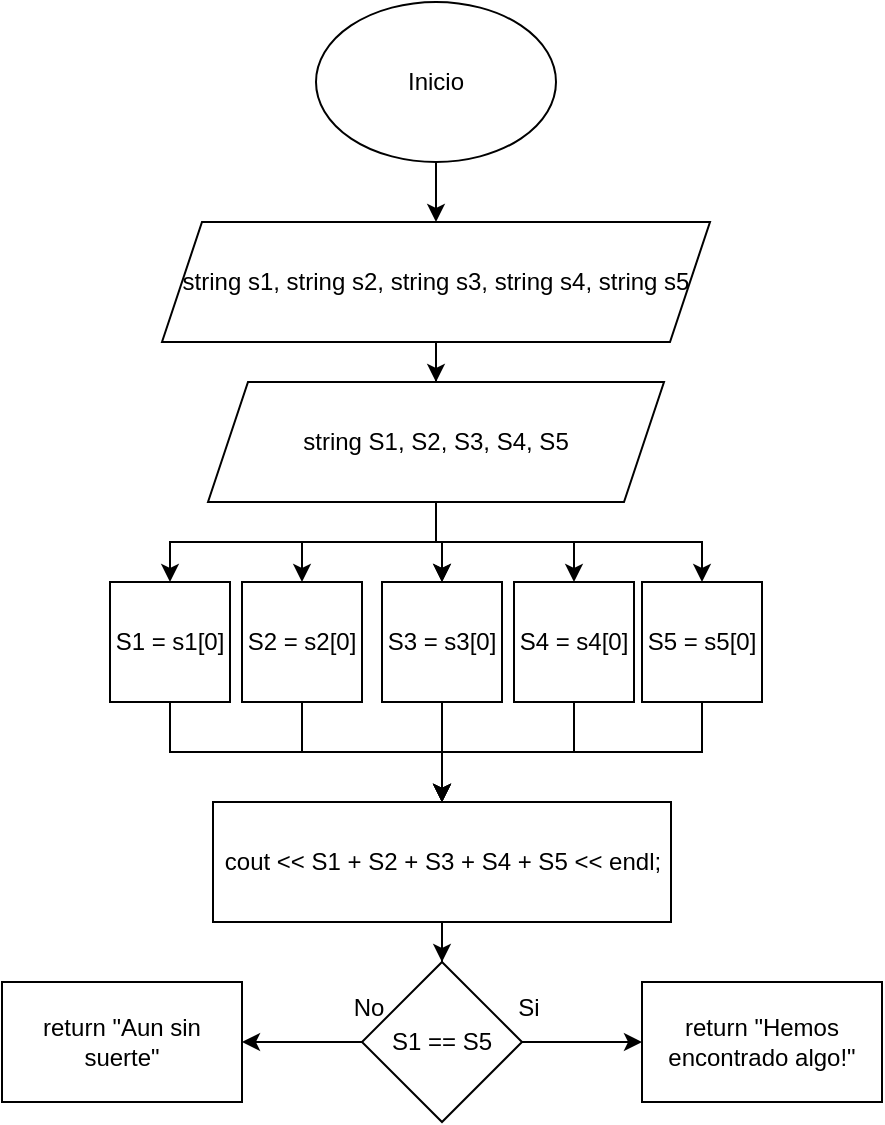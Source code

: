 <mxfile version="24.4.9" type="github">
  <diagram name="Página-1" id="QuJdyDnnlSnmPdB59UmY">
    <mxGraphModel dx="693" dy="597" grid="1" gridSize="10" guides="1" tooltips="1" connect="1" arrows="1" fold="1" page="1" pageScale="1" pageWidth="827" pageHeight="1169" math="0" shadow="0">
      <root>
        <mxCell id="0" />
        <mxCell id="1" parent="0" />
        <mxCell id="73t6amCPzOeh0HLC77lx-5" value="" style="edgeStyle=orthogonalEdgeStyle;rounded=0;orthogonalLoop=1;jettySize=auto;html=1;" edge="1" parent="1" source="73t6amCPzOeh0HLC77lx-1" target="73t6amCPzOeh0HLC77lx-4">
          <mxGeometry relative="1" as="geometry" />
        </mxCell>
        <mxCell id="73t6amCPzOeh0HLC77lx-1" value="Inicio" style="ellipse;whiteSpace=wrap;html=1;" vertex="1" parent="1">
          <mxGeometry x="354" y="40" width="120" height="80" as="geometry" />
        </mxCell>
        <mxCell id="73t6amCPzOeh0HLC77lx-7" value="" style="edgeStyle=orthogonalEdgeStyle;rounded=0;orthogonalLoop=1;jettySize=auto;html=1;" edge="1" parent="1" source="73t6amCPzOeh0HLC77lx-4" target="73t6amCPzOeh0HLC77lx-6">
          <mxGeometry relative="1" as="geometry" />
        </mxCell>
        <mxCell id="73t6amCPzOeh0HLC77lx-4" value="string s1, string s2, string s3, string s4, string s5" style="shape=parallelogram;perimeter=parallelogramPerimeter;whiteSpace=wrap;html=1;fixedSize=1;" vertex="1" parent="1">
          <mxGeometry x="277" y="150" width="274" height="60" as="geometry" />
        </mxCell>
        <mxCell id="73t6amCPzOeh0HLC77lx-9" value="" style="edgeStyle=orthogonalEdgeStyle;rounded=0;orthogonalLoop=1;jettySize=auto;html=1;" edge="1" parent="1" source="73t6amCPzOeh0HLC77lx-6" target="73t6amCPzOeh0HLC77lx-8">
          <mxGeometry relative="1" as="geometry" />
        </mxCell>
        <mxCell id="73t6amCPzOeh0HLC77lx-11" value="" style="edgeStyle=orthogonalEdgeStyle;rounded=0;orthogonalLoop=1;jettySize=auto;html=1;" edge="1" parent="1" source="73t6amCPzOeh0HLC77lx-6" target="73t6amCPzOeh0HLC77lx-10">
          <mxGeometry relative="1" as="geometry" />
        </mxCell>
        <mxCell id="73t6amCPzOeh0HLC77lx-13" value="" style="edgeStyle=orthogonalEdgeStyle;rounded=0;orthogonalLoop=1;jettySize=auto;html=1;" edge="1" parent="1" source="73t6amCPzOeh0HLC77lx-6" target="73t6amCPzOeh0HLC77lx-12">
          <mxGeometry relative="1" as="geometry" />
        </mxCell>
        <mxCell id="73t6amCPzOeh0HLC77lx-14" value="" style="edgeStyle=orthogonalEdgeStyle;rounded=0;orthogonalLoop=1;jettySize=auto;html=1;" edge="1" parent="1" source="73t6amCPzOeh0HLC77lx-6" target="73t6amCPzOeh0HLC77lx-12">
          <mxGeometry relative="1" as="geometry" />
        </mxCell>
        <mxCell id="73t6amCPzOeh0HLC77lx-17" value="" style="edgeStyle=orthogonalEdgeStyle;rounded=0;orthogonalLoop=1;jettySize=auto;html=1;" edge="1" parent="1" source="73t6amCPzOeh0HLC77lx-6" target="73t6amCPzOeh0HLC77lx-16">
          <mxGeometry relative="1" as="geometry" />
        </mxCell>
        <mxCell id="73t6amCPzOeh0HLC77lx-19" value="" style="edgeStyle=orthogonalEdgeStyle;rounded=0;orthogonalLoop=1;jettySize=auto;html=1;" edge="1" parent="1" source="73t6amCPzOeh0HLC77lx-6" target="73t6amCPzOeh0HLC77lx-18">
          <mxGeometry relative="1" as="geometry" />
        </mxCell>
        <mxCell id="73t6amCPzOeh0HLC77lx-6" value="string S1, S2, S3, S4, S5" style="shape=parallelogram;perimeter=parallelogramPerimeter;whiteSpace=wrap;html=1;fixedSize=1;" vertex="1" parent="1">
          <mxGeometry x="300" y="230" width="228" height="60" as="geometry" />
        </mxCell>
        <mxCell id="73t6amCPzOeh0HLC77lx-21" value="" style="edgeStyle=orthogonalEdgeStyle;rounded=0;orthogonalLoop=1;jettySize=auto;html=1;" edge="1" parent="1" source="73t6amCPzOeh0HLC77lx-8" target="73t6amCPzOeh0HLC77lx-20">
          <mxGeometry relative="1" as="geometry" />
        </mxCell>
        <mxCell id="73t6amCPzOeh0HLC77lx-8" value="S1 = s1[0]" style="whiteSpace=wrap;html=1;" vertex="1" parent="1">
          <mxGeometry x="251" y="330" width="60" height="60" as="geometry" />
        </mxCell>
        <mxCell id="73t6amCPzOeh0HLC77lx-22" value="" style="edgeStyle=orthogonalEdgeStyle;rounded=0;orthogonalLoop=1;jettySize=auto;html=1;" edge="1" parent="1" source="73t6amCPzOeh0HLC77lx-10" target="73t6amCPzOeh0HLC77lx-20">
          <mxGeometry relative="1" as="geometry" />
        </mxCell>
        <mxCell id="73t6amCPzOeh0HLC77lx-10" value="S2 = s2[0]" style="whiteSpace=wrap;html=1;" vertex="1" parent="1">
          <mxGeometry x="317" y="330" width="60" height="60" as="geometry" />
        </mxCell>
        <mxCell id="73t6amCPzOeh0HLC77lx-23" value="" style="edgeStyle=orthogonalEdgeStyle;rounded=0;orthogonalLoop=1;jettySize=auto;html=1;" edge="1" parent="1" source="73t6amCPzOeh0HLC77lx-12" target="73t6amCPzOeh0HLC77lx-20">
          <mxGeometry relative="1" as="geometry" />
        </mxCell>
        <mxCell id="73t6amCPzOeh0HLC77lx-12" value="S3 = s3[0]" style="whiteSpace=wrap;html=1;" vertex="1" parent="1">
          <mxGeometry x="387" y="330" width="60" height="60" as="geometry" />
        </mxCell>
        <mxCell id="73t6amCPzOeh0HLC77lx-24" value="" style="edgeStyle=orthogonalEdgeStyle;rounded=0;orthogonalLoop=1;jettySize=auto;html=1;" edge="1" parent="1" source="73t6amCPzOeh0HLC77lx-16" target="73t6amCPzOeh0HLC77lx-20">
          <mxGeometry relative="1" as="geometry" />
        </mxCell>
        <mxCell id="73t6amCPzOeh0HLC77lx-16" value="S4 = s4[0]" style="whiteSpace=wrap;html=1;" vertex="1" parent="1">
          <mxGeometry x="453" y="330" width="60" height="60" as="geometry" />
        </mxCell>
        <mxCell id="73t6amCPzOeh0HLC77lx-25" value="" style="edgeStyle=orthogonalEdgeStyle;rounded=0;orthogonalLoop=1;jettySize=auto;html=1;" edge="1" parent="1" source="73t6amCPzOeh0HLC77lx-18" target="73t6amCPzOeh0HLC77lx-20">
          <mxGeometry relative="1" as="geometry" />
        </mxCell>
        <mxCell id="73t6amCPzOeh0HLC77lx-18" value="S5 = s5[0]" style="whiteSpace=wrap;html=1;" vertex="1" parent="1">
          <mxGeometry x="517" y="330" width="60" height="60" as="geometry" />
        </mxCell>
        <mxCell id="73t6amCPzOeh0HLC77lx-27" value="" style="edgeStyle=orthogonalEdgeStyle;rounded=0;orthogonalLoop=1;jettySize=auto;html=1;" edge="1" parent="1" source="73t6amCPzOeh0HLC77lx-20" target="73t6amCPzOeh0HLC77lx-26">
          <mxGeometry relative="1" as="geometry" />
        </mxCell>
        <mxCell id="73t6amCPzOeh0HLC77lx-20" value="cout &amp;lt;&amp;lt; S1 + S2 + S3 + S4 + S5 &amp;lt;&amp;lt; endl;" style="whiteSpace=wrap;html=1;" vertex="1" parent="1">
          <mxGeometry x="302.5" y="440" width="229" height="60" as="geometry" />
        </mxCell>
        <mxCell id="73t6amCPzOeh0HLC77lx-31" value="" style="edgeStyle=orthogonalEdgeStyle;rounded=0;orthogonalLoop=1;jettySize=auto;html=1;" edge="1" parent="1" source="73t6amCPzOeh0HLC77lx-26" target="73t6amCPzOeh0HLC77lx-30">
          <mxGeometry relative="1" as="geometry" />
        </mxCell>
        <mxCell id="73t6amCPzOeh0HLC77lx-33" value="" style="edgeStyle=orthogonalEdgeStyle;rounded=0;orthogonalLoop=1;jettySize=auto;html=1;" edge="1" parent="1" source="73t6amCPzOeh0HLC77lx-26" target="73t6amCPzOeh0HLC77lx-32">
          <mxGeometry relative="1" as="geometry" />
        </mxCell>
        <mxCell id="73t6amCPzOeh0HLC77lx-26" value="S1 == S5" style="rhombus;whiteSpace=wrap;html=1;" vertex="1" parent="1">
          <mxGeometry x="377" y="520" width="80" height="80" as="geometry" />
        </mxCell>
        <mxCell id="73t6amCPzOeh0HLC77lx-28" value="Si" style="text;html=1;align=center;verticalAlign=middle;resizable=0;points=[];autosize=1;strokeColor=none;fillColor=none;" vertex="1" parent="1">
          <mxGeometry x="445" y="528" width="30" height="30" as="geometry" />
        </mxCell>
        <mxCell id="73t6amCPzOeh0HLC77lx-29" value="No" style="text;html=1;align=center;verticalAlign=middle;resizable=0;points=[];autosize=1;strokeColor=none;fillColor=none;" vertex="1" parent="1">
          <mxGeometry x="360" y="528" width="40" height="30" as="geometry" />
        </mxCell>
        <mxCell id="73t6amCPzOeh0HLC77lx-30" value="return &quot;Hemos encontrado algo!&quot;" style="whiteSpace=wrap;html=1;" vertex="1" parent="1">
          <mxGeometry x="517" y="530" width="120" height="60" as="geometry" />
        </mxCell>
        <mxCell id="73t6amCPzOeh0HLC77lx-32" value="return &quot;Aun sin suerte&quot;" style="whiteSpace=wrap;html=1;" vertex="1" parent="1">
          <mxGeometry x="197" y="530" width="120" height="60" as="geometry" />
        </mxCell>
      </root>
    </mxGraphModel>
  </diagram>
</mxfile>
